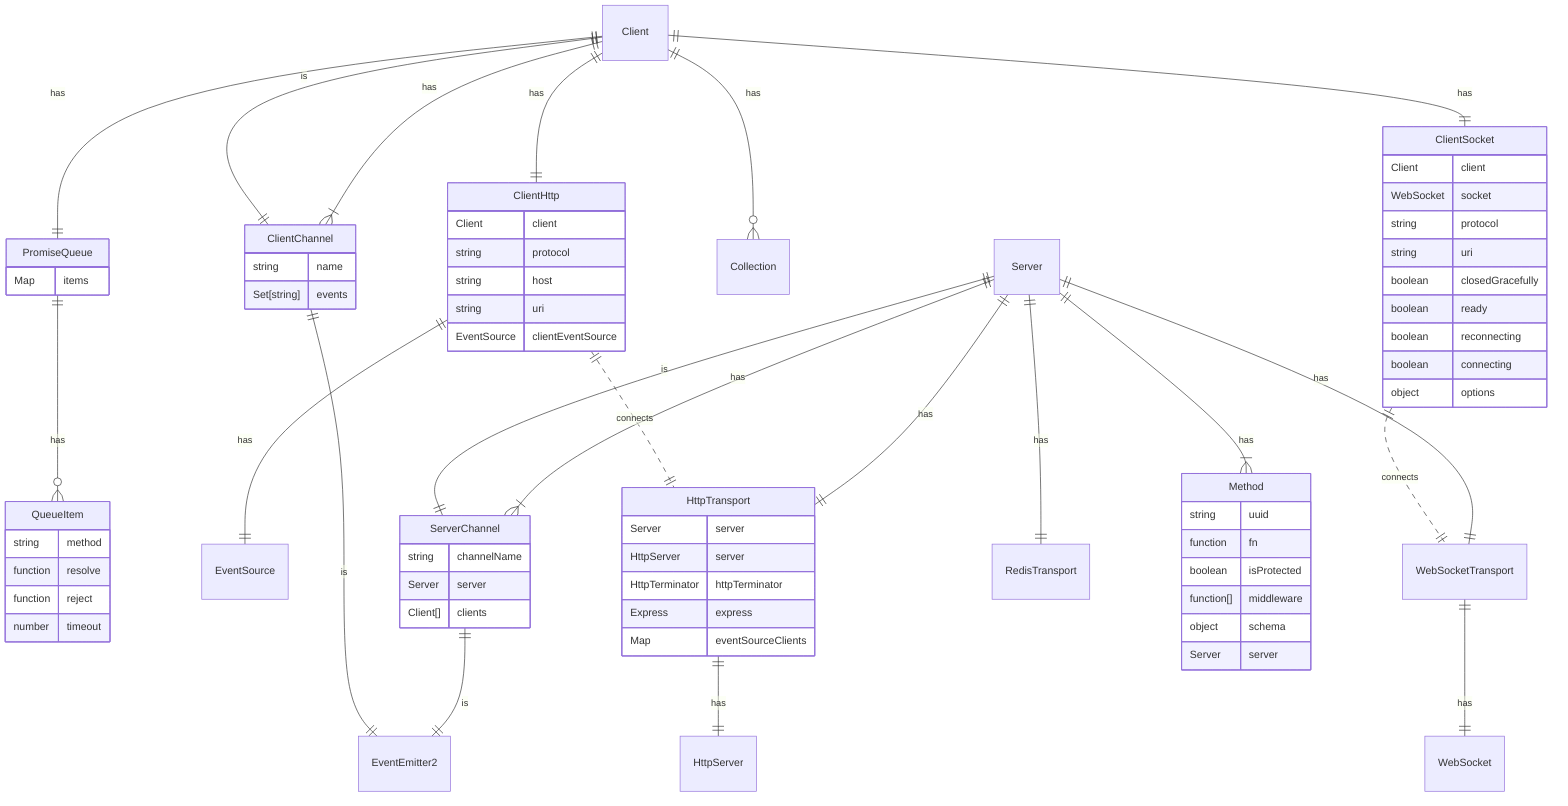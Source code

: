 erDiagram

    Client ||--|| ClientChannel: is
    Client ||--|{ ClientChannel: has
    Client ||--|| PromiseQueue: has
    Client ||--|| ClientHttp: has
    Client ||--o{ Collection: has
    Client ||--|| ClientSocket: has

    PromiseQueue ||--o{ QueueItem: has

    QueueItem {
        string method
        function resolve
        function reject
        number timeout
    }

    PromiseQueue {
        Map items
    }

    ClientChannel ||--|| EventEmitter2: is

    ClientChannel {
        string name
        Set[string] events
    }

    ClientHttp ||--|| EventSource: has
    ClientHttp ||..|| HttpTransport: connects

    ClientHttp {
        Client client
        string protocol
        string host
        string uri
        EventSource clientEventSource
    }

    ClientSocket ||..|| WebSocketTransport: connects

    ClientSocket {
        Client client
        WebSocket socket
        string protocol
        string uri

        boolean closedGracefully
        boolean ready
        boolean reconnecting
        boolean connecting

        object options
    }

    Server ||--|| ServerChannel: is
    Server ||--|{ ServerChannel: has
    Server ||--|| HttpTransport: has
    Server ||--|| WebSocketTransport: has
    Server ||--|| RedisTransport: has
    Server ||--|{ Method: has

    Method {
        string uuid
        function fn
        boolean isProtected
        function[] middleware
        object schema
        Server server
    }

    ServerChannel ||--|| EventEmitter2: is

    ServerChannel {
        string channelName
        Server server
        Client[] clients
    }

    WebSocketTransport ||--|| WebSocket: has

    HttpTransport ||--|| HttpServer: has

    HttpTransport {
        Server server
        HttpServer server
        HttpTerminator httpTerminator
        Express express
        Map eventSourceClients
    }